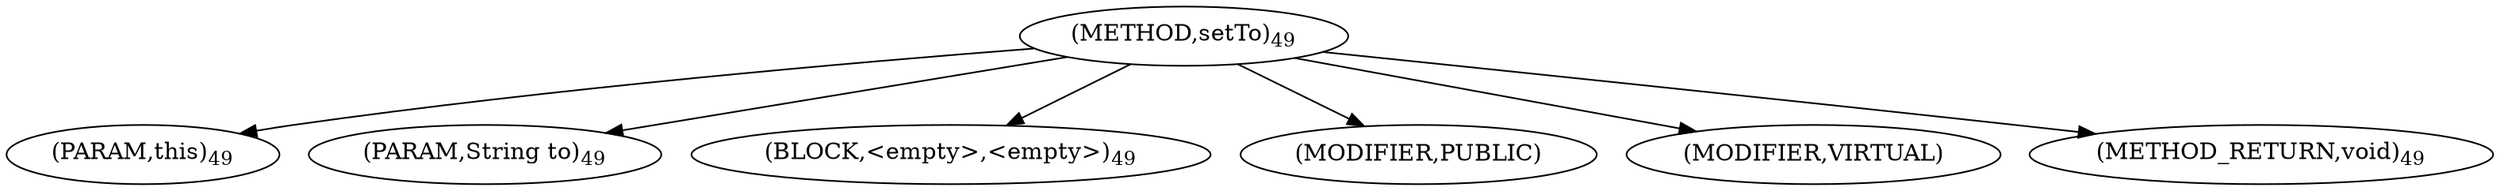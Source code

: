 digraph "setTo" {  
"27" [label = <(METHOD,setTo)<SUB>49</SUB>> ]
"28" [label = <(PARAM,this)<SUB>49</SUB>> ]
"29" [label = <(PARAM,String to)<SUB>49</SUB>> ]
"30" [label = <(BLOCK,&lt;empty&gt;,&lt;empty&gt;)<SUB>49</SUB>> ]
"31" [label = <(MODIFIER,PUBLIC)> ]
"32" [label = <(MODIFIER,VIRTUAL)> ]
"33" [label = <(METHOD_RETURN,void)<SUB>49</SUB>> ]
  "27" -> "28" 
  "27" -> "29" 
  "27" -> "30" 
  "27" -> "31" 
  "27" -> "32" 
  "27" -> "33" 
}
